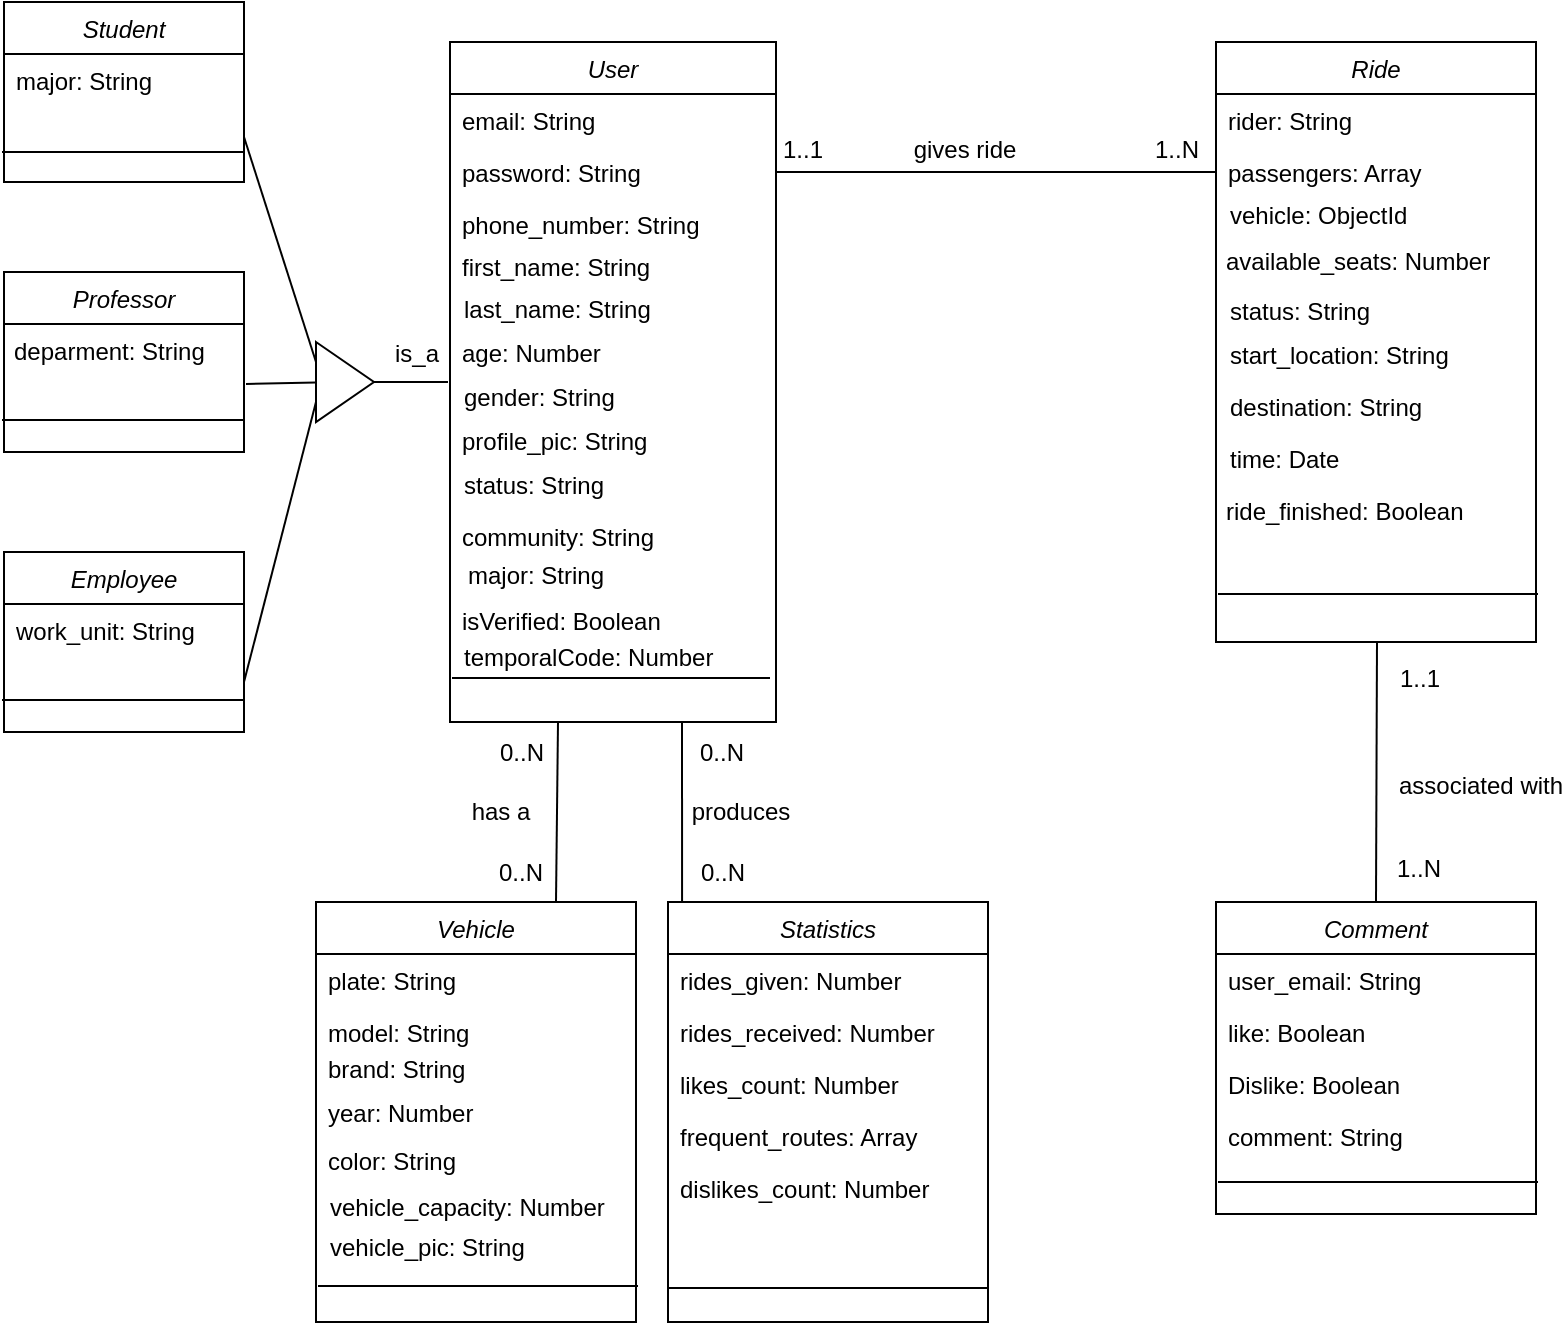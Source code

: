 <mxfile version="13.5.3" type="device"><diagram id="C5RBs43oDa-KdzZeNtuy" name="Page-1"><mxGraphModel dx="868" dy="415" grid="1" gridSize="10" guides="1" tooltips="1" connect="1" arrows="1" fold="1" page="1" pageScale="1" pageWidth="827" pageHeight="1169" math="0" shadow="0"><root><mxCell id="WIyWlLk6GJQsqaUBKTNV-0"/><mxCell id="WIyWlLk6GJQsqaUBKTNV-1" parent="WIyWlLk6GJQsqaUBKTNV-0"/><mxCell id="IxitR1yKdZbXFhlPMZrt-47" value="" style="endArrow=none;html=1;exitX=1;exitY=1.5;exitDx=0;exitDy=0;exitPerimeter=0;entryX=0;entryY=0.75;entryDx=0;entryDy=0;" parent="WIyWlLk6GJQsqaUBKTNV-1" source="IxitR1yKdZbXFhlPMZrt-43" target="IxitR1yKdZbXFhlPMZrt-38" edge="1"><mxGeometry width="50" height="50" relative="1" as="geometry"><mxPoint x="160" y="450" as="sourcePoint"/><mxPoint x="230.711" y="400" as="targetPoint"/></mxGeometry></mxCell><mxCell id="6f8FTRM_LSFGrwMSHbbY-3" value="" style="endArrow=none;html=1;entryX=0.75;entryY=0;entryDx=0;entryDy=0;" parent="WIyWlLk6GJQsqaUBKTNV-1" edge="1" target="zkfFHV4jXpPFQw0GAbJ--17"><mxGeometry width="50" height="50" relative="1" as="geometry"><mxPoint x="301" y="440" as="sourcePoint"/><mxPoint x="300.5" y="664" as="targetPoint"/></mxGeometry></mxCell><mxCell id="zkfFHV4jXpPFQw0GAbJ--0" value="User" style="swimlane;fontStyle=2;align=center;verticalAlign=top;childLayout=stackLayout;horizontal=1;startSize=26;horizontalStack=0;resizeParent=1;resizeLast=0;collapsible=1;marginBottom=0;rounded=0;shadow=0;strokeWidth=1;" parent="WIyWlLk6GJQsqaUBKTNV-1" vertex="1"><mxGeometry x="247" y="100" width="163" height="340" as="geometry"><mxRectangle x="230" y="140" width="160" height="26" as="alternateBounds"/></mxGeometry></mxCell><mxCell id="zkfFHV4jXpPFQw0GAbJ--1" value="email: String" style="text;align=left;verticalAlign=top;spacingLeft=4;spacingRight=4;overflow=hidden;rotatable=0;points=[[0,0.5],[1,0.5]];portConstraint=eastwest;" parent="zkfFHV4jXpPFQw0GAbJ--0" vertex="1"><mxGeometry y="26" width="163" height="26" as="geometry"/></mxCell><mxCell id="zkfFHV4jXpPFQw0GAbJ--2" value="password: String" style="text;align=left;verticalAlign=top;spacingLeft=4;spacingRight=4;overflow=hidden;rotatable=0;points=[[0,0.5],[1,0.5]];portConstraint=eastwest;rounded=0;shadow=0;html=0;" parent="zkfFHV4jXpPFQw0GAbJ--0" vertex="1"><mxGeometry y="52" width="163" height="26" as="geometry"/></mxCell><mxCell id="zkfFHV4jXpPFQw0GAbJ--3" value="phone_number: String" style="text;align=left;verticalAlign=top;spacingLeft=4;spacingRight=4;overflow=hidden;rotatable=0;points=[[0,0.5],[1,0.5]];portConstraint=eastwest;rounded=0;shadow=0;html=0;" parent="zkfFHV4jXpPFQw0GAbJ--0" vertex="1"><mxGeometry y="78" width="163" height="26" as="geometry"/></mxCell><mxCell id="czTo8CAysftSKoVWYNCF-7" value="Ride" style="swimlane;fontStyle=2;align=center;verticalAlign=top;childLayout=stackLayout;horizontal=1;startSize=26;horizontalStack=0;resizeParent=1;resizeLast=0;collapsible=1;marginBottom=0;rounded=0;shadow=0;strokeWidth=1;" parent="WIyWlLk6GJQsqaUBKTNV-1" vertex="1"><mxGeometry x="630" y="100" width="160" height="300" as="geometry"><mxRectangle x="230" y="140" width="160" height="26" as="alternateBounds"/></mxGeometry></mxCell><mxCell id="czTo8CAysftSKoVWYNCF-8" value="rider: String" style="text;align=left;verticalAlign=top;spacingLeft=4;spacingRight=4;overflow=hidden;rotatable=0;points=[[0,0.5],[1,0.5]];portConstraint=eastwest;" parent="czTo8CAysftSKoVWYNCF-7" vertex="1"><mxGeometry y="26" width="160" height="26" as="geometry"/></mxCell><mxCell id="czTo8CAysftSKoVWYNCF-9" value="passengers: Array" style="text;align=left;verticalAlign=top;spacingLeft=4;spacingRight=4;overflow=hidden;rotatable=0;points=[[0,0.5],[1,0.5]];portConstraint=eastwest;rounded=0;shadow=0;html=0;" parent="czTo8CAysftSKoVWYNCF-7" vertex="1"><mxGeometry y="52" width="160" height="26" as="geometry"/></mxCell><mxCell id="czTo8CAysftSKoVWYNCF-22" value="1..1" style="text;html=1;align=center;verticalAlign=middle;resizable=0;points=[];autosize=1;" parent="WIyWlLk6GJQsqaUBKTNV-1" vertex="1"><mxGeometry x="403" y="144" width="40" height="20" as="geometry"/></mxCell><mxCell id="czTo8CAysftSKoVWYNCF-23" value="1..N" style="text;html=1;align=center;verticalAlign=middle;resizable=0;points=[];autosize=1;" parent="WIyWlLk6GJQsqaUBKTNV-1" vertex="1"><mxGeometry x="590" y="144" width="40" height="20" as="geometry"/></mxCell><mxCell id="czTo8CAysftSKoVWYNCF-24" value="gives ride" style="text;html=1;align=center;verticalAlign=middle;resizable=0;points=[];autosize=1;" parent="WIyWlLk6GJQsqaUBKTNV-1" vertex="1"><mxGeometry x="469" y="144" width="70" height="20" as="geometry"/></mxCell><mxCell id="6f8FTRM_LSFGrwMSHbbY-0" value="0..N" style="resizable=0;align=left;verticalAlign=bottom;labelBackgroundColor=none;fontSize=12;" parent="WIyWlLk6GJQsqaUBKTNV-1" connectable="0" vertex="1"><mxGeometry x="270" y="460" as="geometry"><mxPoint y="4" as="offset"/></mxGeometry></mxCell><mxCell id="6f8FTRM_LSFGrwMSHbbY-1" value="0..N" style="resizable=0;align=right;verticalAlign=bottom;labelBackgroundColor=none;fontSize=12;" parent="WIyWlLk6GJQsqaUBKTNV-1" connectable="0" vertex="1"><mxGeometry x="302" y="520" as="geometry"><mxPoint x="-7" y="4" as="offset"/></mxGeometry></mxCell><mxCell id="6f8FTRM_LSFGrwMSHbbY-2" value="has a" style="text;html=1;resizable=0;points=[];;align=center;verticalAlign=middle;labelBackgroundColor=none;rounded=0;shadow=0;strokeWidth=1;fontSize=12;" parent="WIyWlLk6GJQsqaUBKTNV-1" vertex="1" connectable="0"><mxGeometry x="310" y="445" as="geometry"><mxPoint x="-38" y="40" as="offset"/></mxGeometry></mxCell><mxCell id="6f8FTRM_LSFGrwMSHbbY-4" value="" style="endArrow=none;html=1;exitX=0;exitY=0.5;exitDx=0;exitDy=0;entryX=0.175;entryY=1.05;entryDx=0;entryDy=0;entryPerimeter=0;" parent="WIyWlLk6GJQsqaUBKTNV-1" source="czTo8CAysftSKoVWYNCF-9" target="czTo8CAysftSKoVWYNCF-22" edge="1"><mxGeometry width="50" height="50" relative="1" as="geometry"><mxPoint x="520" y="185" as="sourcePoint"/><mxPoint x="410" y="185" as="targetPoint"/></mxGeometry></mxCell><mxCell id="czTo8CAysftSKoVWYNCF-1" value="gender: String" style="text;align=left;verticalAlign=top;spacingLeft=4;spacingRight=4;overflow=hidden;rotatable=0;points=[[0,0.5],[1,0.5]];portConstraint=eastwest;rounded=0;shadow=0;html=0;" parent="WIyWlLk6GJQsqaUBKTNV-1" vertex="1"><mxGeometry x="248" y="264" width="160" height="26" as="geometry"/></mxCell><mxCell id="6f8FTRM_LSFGrwMSHbbY-11" value="profile_pic: String" style="text;align=left;verticalAlign=top;spacingLeft=4;spacingRight=4;overflow=hidden;rotatable=0;points=[[0,0.5],[1,0.5]];portConstraint=eastwest;rounded=0;shadow=0;html=0;" parent="WIyWlLk6GJQsqaUBKTNV-1" vertex="1"><mxGeometry x="247" y="286" width="160" height="26" as="geometry"/></mxCell><mxCell id="6f8FTRM_LSFGrwMSHbbY-12" value="status: String" style="text;align=left;verticalAlign=top;spacingLeft=4;spacingRight=4;overflow=hidden;rotatable=0;points=[[0,0.5],[1,0.5]];portConstraint=eastwest;rounded=0;shadow=0;html=0;" parent="WIyWlLk6GJQsqaUBKTNV-1" vertex="1"><mxGeometry x="248" y="308" width="160" height="26" as="geometry"/></mxCell><mxCell id="6f8FTRM_LSFGrwMSHbbY-13" value="community: String" style="text;align=left;verticalAlign=top;spacingLeft=4;spacingRight=4;overflow=hidden;rotatable=0;points=[[0,0.5],[1,0.5]];portConstraint=eastwest;rounded=0;shadow=0;html=0;" parent="WIyWlLk6GJQsqaUBKTNV-1" vertex="1"><mxGeometry x="247" y="334" width="160" height="26" as="geometry"/></mxCell><mxCell id="6f8FTRM_LSFGrwMSHbbY-14" value="isVerified: Boolean" style="text;align=left;verticalAlign=top;spacingLeft=4;spacingRight=4;overflow=hidden;rotatable=0;points=[[0,0.5],[1,0.5]];portConstraint=eastwest;rounded=0;shadow=0;html=0;" parent="WIyWlLk6GJQsqaUBKTNV-1" vertex="1"><mxGeometry x="247" y="376" width="160" height="26" as="geometry"/></mxCell><mxCell id="6f8FTRM_LSFGrwMSHbbY-19" value="" style="line;html=1;strokeWidth=1;align=left;verticalAlign=middle;spacingTop=-1;spacingLeft=3;spacingRight=3;rotatable=0;labelPosition=right;points=[];portConstraint=eastwest;" parent="WIyWlLk6GJQsqaUBKTNV-1" vertex="1"><mxGeometry x="248" y="414" width="159" height="8" as="geometry"/></mxCell><mxCell id="zkfFHV4jXpPFQw0GAbJ--23" value="" style="line;html=1;strokeWidth=1;align=left;verticalAlign=middle;spacingTop=-1;spacingLeft=3;spacingRight=3;rotatable=0;labelPosition=right;points=[];portConstraint=eastwest;" parent="WIyWlLk6GJQsqaUBKTNV-1" vertex="1"><mxGeometry x="181" y="718" width="160" height="8" as="geometry"/></mxCell><mxCell id="6f8FTRM_LSFGrwMSHbbY-20" value="vehicle_capacity: Number&#xA;" style="text;align=left;verticalAlign=top;spacingLeft=4;spacingRight=4;overflow=hidden;rotatable=0;points=[[0,0.5],[1,0.5]];portConstraint=eastwest;rounded=0;shadow=0;html=0;" parent="WIyWlLk6GJQsqaUBKTNV-1" vertex="1"><mxGeometry x="181" y="669" width="160" height="26" as="geometry"/></mxCell><mxCell id="czTo8CAysftSKoVWYNCF-16" value="" style="line;html=1;strokeWidth=1;align=left;verticalAlign=middle;spacingTop=-1;spacingLeft=3;spacingRight=3;rotatable=0;labelPosition=right;points=[];portConstraint=eastwest;" parent="WIyWlLk6GJQsqaUBKTNV-1" vertex="1"><mxGeometry x="631" y="372" width="160" height="8" as="geometry"/></mxCell><mxCell id="czTo8CAysftSKoVWYNCF-12" value="time: Date" style="text;align=left;verticalAlign=top;spacingLeft=4;spacingRight=4;overflow=hidden;rotatable=0;points=[[0,0.5],[1,0.5]];portConstraint=eastwest;rounded=0;shadow=0;html=0;" parent="WIyWlLk6GJQsqaUBKTNV-1" vertex="1"><mxGeometry x="631" y="295" width="160" height="26" as="geometry"/></mxCell><mxCell id="czTo8CAysftSKoVWYNCF-13" value="ride_finished: Boolean" style="text;align=left;verticalAlign=top;spacingLeft=4;spacingRight=4;overflow=hidden;rotatable=0;points=[[0,0.5],[1,0.5]];portConstraint=eastwest;rounded=0;shadow=0;html=0;" parent="WIyWlLk6GJQsqaUBKTNV-1" vertex="1"><mxGeometry x="629" y="321" width="160" height="26" as="geometry"/></mxCell><mxCell id="czTo8CAysftSKoVWYNCF-15" value="destination: String" style="text;align=left;verticalAlign=top;spacingLeft=4;spacingRight=4;overflow=hidden;rotatable=0;points=[[0,0.5],[1,0.5]];portConstraint=eastwest;rounded=0;shadow=0;html=0;" parent="WIyWlLk6GJQsqaUBKTNV-1" vertex="1"><mxGeometry x="631" y="269" width="160" height="26" as="geometry"/></mxCell><mxCell id="czTo8CAysftSKoVWYNCF-10" value="start_location: String" style="text;align=left;verticalAlign=top;spacingLeft=4;spacingRight=4;overflow=hidden;rotatable=0;points=[[0,0.5],[1,0.5]];portConstraint=eastwest;rounded=0;shadow=0;html=0;" parent="WIyWlLk6GJQsqaUBKTNV-1" vertex="1"><mxGeometry x="631" y="243" width="160" height="26" as="geometry"/></mxCell><mxCell id="6f8FTRM_LSFGrwMSHbbY-31" value="status: String" style="text;align=left;verticalAlign=top;spacingLeft=4;spacingRight=4;overflow=hidden;rotatable=0;points=[[0,0.5],[1,0.5]];portConstraint=eastwest;rounded=0;shadow=0;html=0;" parent="WIyWlLk6GJQsqaUBKTNV-1" vertex="1"><mxGeometry x="631" y="221" width="160" height="26" as="geometry"/></mxCell><mxCell id="6f8FTRM_LSFGrwMSHbbY-33" value="Comment" style="swimlane;fontStyle=2;align=center;verticalAlign=top;childLayout=stackLayout;horizontal=1;startSize=26;horizontalStack=0;resizeParent=1;resizeLast=0;collapsible=1;marginBottom=0;rounded=0;shadow=0;strokeWidth=1;" parent="WIyWlLk6GJQsqaUBKTNV-1" vertex="1"><mxGeometry x="630" y="530" width="160" height="156" as="geometry"><mxRectangle x="550" y="140" width="160" height="26" as="alternateBounds"/></mxGeometry></mxCell><mxCell id="6f8FTRM_LSFGrwMSHbbY-34" value="user_email: String" style="text;align=left;verticalAlign=top;spacingLeft=4;spacingRight=4;overflow=hidden;rotatable=0;points=[[0,0.5],[1,0.5]];portConstraint=eastwest;" parent="6f8FTRM_LSFGrwMSHbbY-33" vertex="1"><mxGeometry y="26" width="160" height="26" as="geometry"/></mxCell><mxCell id="6f8FTRM_LSFGrwMSHbbY-35" value="like: Boolean" style="text;align=left;verticalAlign=top;spacingLeft=4;spacingRight=4;overflow=hidden;rotatable=0;points=[[0,0.5],[1,0.5]];portConstraint=eastwest;rounded=0;shadow=0;html=0;" parent="6f8FTRM_LSFGrwMSHbbY-33" vertex="1"><mxGeometry y="52" width="160" height="26" as="geometry"/></mxCell><mxCell id="6f8FTRM_LSFGrwMSHbbY-36" value="Dislike: Boolean" style="text;align=left;verticalAlign=top;spacingLeft=4;spacingRight=4;overflow=hidden;rotatable=0;points=[[0,0.5],[1,0.5]];portConstraint=eastwest;rounded=0;shadow=0;html=0;" parent="6f8FTRM_LSFGrwMSHbbY-33" vertex="1"><mxGeometry y="78" width="160" height="26" as="geometry"/></mxCell><mxCell id="6f8FTRM_LSFGrwMSHbbY-37" value="comment: String" style="text;align=left;verticalAlign=top;spacingLeft=4;spacingRight=4;overflow=hidden;rotatable=0;points=[[0,0.5],[1,0.5]];portConstraint=eastwest;rounded=0;shadow=0;html=0;" parent="6f8FTRM_LSFGrwMSHbbY-33" vertex="1"><mxGeometry y="104" width="160" height="26" as="geometry"/></mxCell><mxCell id="6f8FTRM_LSFGrwMSHbbY-38" value="1..1" style="resizable=0;align=left;verticalAlign=bottom;labelBackgroundColor=none;fontSize=12;" parent="WIyWlLk6GJQsqaUBKTNV-1" connectable="0" vertex="1"><mxGeometry x="720" y="423" as="geometry"><mxPoint y="4" as="offset"/></mxGeometry></mxCell><mxCell id="6f8FTRM_LSFGrwMSHbbY-39" value="1..N" style="resizable=0;align=right;verticalAlign=bottom;labelBackgroundColor=none;fontSize=12;" parent="WIyWlLk6GJQsqaUBKTNV-1" connectable="0" vertex="1"><mxGeometry x="751" y="518" as="geometry"><mxPoint x="-7" y="4" as="offset"/></mxGeometry></mxCell><mxCell id="6f8FTRM_LSFGrwMSHbbY-40" value="&lt;span class=&quot;st&quot;&gt;associated with&lt;/span&gt;" style="text;html=1;resizable=0;points=[];;align=center;verticalAlign=middle;labelBackgroundColor=none;rounded=0;shadow=0;strokeWidth=1;fontSize=12;" parent="WIyWlLk6GJQsqaUBKTNV-1" vertex="1" connectable="0"><mxGeometry x="800" y="432" as="geometry"><mxPoint x="-38" y="40" as="offset"/></mxGeometry></mxCell><mxCell id="6f8FTRM_LSFGrwMSHbbY-41" value="" style="line;html=1;strokeWidth=1;align=left;verticalAlign=middle;spacingTop=-1;spacingLeft=3;spacingRight=3;rotatable=0;labelPosition=right;points=[];portConstraint=eastwest;" parent="WIyWlLk6GJQsqaUBKTNV-1" vertex="1"><mxGeometry x="631" y="666" width="160" height="8" as="geometry"/></mxCell><mxCell id="6f8FTRM_LSFGrwMSHbbY-43" value="" style="endArrow=none;html=1;exitX=0.5;exitY=1;exitDx=0;exitDy=0;" parent="WIyWlLk6GJQsqaUBKTNV-1" edge="1"><mxGeometry width="50" height="50" relative="1" as="geometry"><mxPoint x="710.5" y="400" as="sourcePoint"/><mxPoint x="710" y="530" as="targetPoint"/></mxGeometry></mxCell><mxCell id="6f8FTRM_LSFGrwMSHbbY-44" value="vehicle_pic: String&#xA;" style="text;align=left;verticalAlign=top;spacingLeft=4;spacingRight=4;overflow=hidden;rotatable=0;points=[[0,0.5],[1,0.5]];portConstraint=eastwest;rounded=0;shadow=0;html=0;" parent="WIyWlLk6GJQsqaUBKTNV-1" vertex="1"><mxGeometry x="181" y="689" width="160" height="26" as="geometry"/></mxCell><mxCell id="IxitR1yKdZbXFhlPMZrt-17" value="0..N" style="resizable=0;align=left;verticalAlign=bottom;labelBackgroundColor=none;fontSize=12;" parent="WIyWlLk6GJQsqaUBKTNV-1" connectable="0" vertex="1"><mxGeometry x="370" y="460" as="geometry"><mxPoint y="4" as="offset"/></mxGeometry></mxCell><mxCell id="IxitR1yKdZbXFhlPMZrt-18" value="0..N" style="resizable=0;align=right;verticalAlign=bottom;labelBackgroundColor=none;fontSize=12;" parent="WIyWlLk6GJQsqaUBKTNV-1" connectable="0" vertex="1"><mxGeometry x="403" y="520" as="geometry"><mxPoint x="-7" y="4" as="offset"/></mxGeometry></mxCell><mxCell id="IxitR1yKdZbXFhlPMZrt-19" value="produces" style="text;html=1;resizable=0;points=[];;align=center;verticalAlign=middle;labelBackgroundColor=none;rounded=0;shadow=0;strokeWidth=1;fontSize=12;" parent="WIyWlLk6GJQsqaUBKTNV-1" vertex="1" connectable="0"><mxGeometry x="430" y="445" as="geometry"><mxPoint x="-38" y="40" as="offset"/></mxGeometry></mxCell><mxCell id="IxitR1yKdZbXFhlPMZrt-20" value="" style="endArrow=none;html=1;entryX=0.044;entryY=0.005;entryDx=0;entryDy=0;entryPerimeter=0;" parent="WIyWlLk6GJQsqaUBKTNV-1" edge="1" target="IxitR1yKdZbXFhlPMZrt-31"><mxGeometry width="50" height="50" relative="1" as="geometry"><mxPoint x="363" y="440" as="sourcePoint"/><mxPoint x="358" y="660" as="targetPoint"/></mxGeometry></mxCell><mxCell id="6f8FTRM_LSFGrwMSHbbY-10" value="age: Number" style="text;align=left;verticalAlign=top;spacingLeft=4;spacingRight=4;overflow=hidden;rotatable=0;points=[[0,0.5],[1,0.5]];portConstraint=eastwest;rounded=0;shadow=0;html=0;" parent="WIyWlLk6GJQsqaUBKTNV-1" vertex="1"><mxGeometry x="247" y="242" width="160" height="26" as="geometry"/></mxCell><mxCell id="IxitR1yKdZbXFhlPMZrt-21" value="first_name: String" style="text;align=left;verticalAlign=top;spacingLeft=4;spacingRight=4;overflow=hidden;rotatable=0;points=[[0,0.5],[1,0.5]];portConstraint=eastwest;rounded=0;shadow=0;html=0;" parent="WIyWlLk6GJQsqaUBKTNV-1" vertex="1"><mxGeometry x="247" y="199" width="160" height="26" as="geometry"/></mxCell><mxCell id="IxitR1yKdZbXFhlPMZrt-22" value="last_name: String" style="text;align=left;verticalAlign=top;spacingLeft=4;spacingRight=4;overflow=hidden;rotatable=0;points=[[0,0.5],[1,0.5]];portConstraint=eastwest;rounded=0;shadow=0;html=0;" parent="WIyWlLk6GJQsqaUBKTNV-1" vertex="1"><mxGeometry x="248" y="220" width="160" height="26" as="geometry"/></mxCell><mxCell id="IxitR1yKdZbXFhlPMZrt-37" value="" style="line;html=1;strokeWidth=1;align=left;verticalAlign=middle;spacingTop=-1;spacingLeft=3;spacingRight=3;rotatable=0;labelPosition=right;points=[];portConstraint=eastwest;" parent="WIyWlLk6GJQsqaUBKTNV-1" vertex="1"><mxGeometry x="23" y="285" width="121" height="8" as="geometry"/></mxCell><mxCell id="IxitR1yKdZbXFhlPMZrt-38" value="" style="triangle;whiteSpace=wrap;html=1;" parent="WIyWlLk6GJQsqaUBKTNV-1" vertex="1"><mxGeometry x="180" y="250" width="29" height="40" as="geometry"/></mxCell><mxCell id="IxitR1yKdZbXFhlPMZrt-39" value="Student" style="swimlane;fontStyle=2;align=center;verticalAlign=top;childLayout=stackLayout;horizontal=1;startSize=26;horizontalStack=0;resizeParent=1;resizeLast=0;collapsible=1;marginBottom=0;rounded=0;shadow=0;strokeWidth=1;" parent="WIyWlLk6GJQsqaUBKTNV-1" vertex="1"><mxGeometry x="24" y="80" width="120" height="90" as="geometry"><mxRectangle x="550" y="140" width="160" height="26" as="alternateBounds"/></mxGeometry></mxCell><mxCell id="IxitR1yKdZbXFhlPMZrt-40" value="major: String" style="text;align=left;verticalAlign=top;spacingLeft=4;spacingRight=4;overflow=hidden;rotatable=0;points=[[0,0.5],[1,0.5]];portConstraint=eastwest;rounded=0;shadow=0;html=0;" parent="IxitR1yKdZbXFhlPMZrt-39" vertex="1"><mxGeometry y="26" width="120" height="26" as="geometry"/></mxCell><mxCell id="IxitR1yKdZbXFhlPMZrt-41" value="" style="line;html=1;strokeWidth=1;align=left;verticalAlign=middle;spacingTop=-1;spacingLeft=3;spacingRight=3;rotatable=0;labelPosition=right;points=[];portConstraint=eastwest;" parent="WIyWlLk6GJQsqaUBKTNV-1" vertex="1"><mxGeometry x="23" y="151" width="121" height="8" as="geometry"/></mxCell><mxCell id="IxitR1yKdZbXFhlPMZrt-42" value="Employee" style="swimlane;fontStyle=2;align=center;verticalAlign=top;childLayout=stackLayout;horizontal=1;startSize=26;horizontalStack=0;resizeParent=1;resizeLast=0;collapsible=1;marginBottom=0;rounded=0;shadow=0;strokeWidth=1;" parent="WIyWlLk6GJQsqaUBKTNV-1" vertex="1"><mxGeometry x="24" y="355" width="120" height="90" as="geometry"><mxRectangle x="550" y="140" width="160" height="26" as="alternateBounds"/></mxGeometry></mxCell><mxCell id="IxitR1yKdZbXFhlPMZrt-43" value="work_unit: String" style="text;align=left;verticalAlign=top;spacingLeft=4;spacingRight=4;overflow=hidden;rotatable=0;points=[[0,0.5],[1,0.5]];portConstraint=eastwest;rounded=0;shadow=0;html=0;" parent="IxitR1yKdZbXFhlPMZrt-42" vertex="1"><mxGeometry y="26" width="120" height="26" as="geometry"/></mxCell><mxCell id="IxitR1yKdZbXFhlPMZrt-44" value="" style="line;html=1;strokeWidth=1;align=left;verticalAlign=middle;spacingTop=-1;spacingLeft=3;spacingRight=3;rotatable=0;labelPosition=right;points=[];portConstraint=eastwest;" parent="WIyWlLk6GJQsqaUBKTNV-1" vertex="1"><mxGeometry x="23" y="425" width="121" height="8" as="geometry"/></mxCell><mxCell id="IxitR1yKdZbXFhlPMZrt-45" value="" style="endArrow=none;html=1;entryX=0;entryY=0.25;entryDx=0;entryDy=0;exitX=1;exitY=0.75;exitDx=0;exitDy=0;" parent="WIyWlLk6GJQsqaUBKTNV-1" source="IxitR1yKdZbXFhlPMZrt-39" target="IxitR1yKdZbXFhlPMZrt-38" edge="1"><mxGeometry width="50" height="50" relative="1" as="geometry"><mxPoint x="160" y="140" as="sourcePoint"/><mxPoint x="190" y="243" as="targetPoint"/></mxGeometry></mxCell><mxCell id="IxitR1yKdZbXFhlPMZrt-46" value="" style="endArrow=none;html=1;" parent="WIyWlLk6GJQsqaUBKTNV-1" target="IxitR1yKdZbXFhlPMZrt-38" edge="1"><mxGeometry width="50" height="50" relative="1" as="geometry"><mxPoint x="145" y="271" as="sourcePoint"/><mxPoint x="188" y="271" as="targetPoint"/></mxGeometry></mxCell><mxCell id="IxitR1yKdZbXFhlPMZrt-48" value="deparment: String" style="text;align=left;verticalAlign=top;spacingLeft=4;spacingRight=4;overflow=hidden;rotatable=0;points=[[0,0.5],[1,0.5]];portConstraint=eastwest;rounded=0;shadow=0;html=0;" parent="WIyWlLk6GJQsqaUBKTNV-1" vertex="1"><mxGeometry x="23" y="241" width="120" height="26" as="geometry"/></mxCell><mxCell id="IxitR1yKdZbXFhlPMZrt-11" value="Professor" style="swimlane;fontStyle=2;align=center;verticalAlign=top;childLayout=stackLayout;horizontal=1;startSize=26;horizontalStack=0;resizeParent=1;resizeLast=0;collapsible=1;marginBottom=0;rounded=0;shadow=0;strokeWidth=1;" parent="WIyWlLk6GJQsqaUBKTNV-1" vertex="1"><mxGeometry x="24" y="215" width="120" height="90" as="geometry"><mxRectangle x="550" y="140" width="160" height="26" as="alternateBounds"/></mxGeometry></mxCell><mxCell id="IxitR1yKdZbXFhlPMZrt-50" value="" style="endArrow=none;html=1;exitX=1;exitY=0.5;exitDx=0;exitDy=0;" parent="WIyWlLk6GJQsqaUBKTNV-1" source="IxitR1yKdZbXFhlPMZrt-38" edge="1"><mxGeometry width="50" height="50" relative="1" as="geometry"><mxPoint x="215" y="270" as="sourcePoint"/><mxPoint x="246" y="270" as="targetPoint"/></mxGeometry></mxCell><mxCell id="IxitR1yKdZbXFhlPMZrt-16" value="" style="line;html=1;strokeWidth=1;align=left;verticalAlign=middle;spacingTop=-1;spacingLeft=3;spacingRight=3;rotatable=0;labelPosition=right;points=[];portConstraint=eastwest;" parent="WIyWlLk6GJQsqaUBKTNV-1" vertex="1"><mxGeometry x="356" y="719" width="160" height="8" as="geometry"/></mxCell><mxCell id="IxitR1yKdZbXFhlPMZrt-51" value="is_a" style="text;html=1;align=center;verticalAlign=middle;resizable=0;points=[];autosize=1;" parent="WIyWlLk6GJQsqaUBKTNV-1" vertex="1"><mxGeometry x="210" y="246" width="40" height="20" as="geometry"/></mxCell><mxCell id="I2GzWyALuwwTA1MYc1CG-0" value="major: String" style="text;align=left;verticalAlign=top;spacingLeft=4;spacingRight=4;overflow=hidden;rotatable=0;points=[[0,0.5],[1,0.5]];portConstraint=eastwest;rounded=0;shadow=0;html=0;" parent="WIyWlLk6GJQsqaUBKTNV-1" vertex="1"><mxGeometry x="250" y="353" width="160" height="26" as="geometry"/></mxCell><mxCell id="I2GzWyALuwwTA1MYc1CG-1" value="temporalCode: Number" style="text;align=left;verticalAlign=top;spacingLeft=4;spacingRight=4;overflow=hidden;rotatable=0;points=[[0,0.5],[1,0.5]];portConstraint=eastwest;rounded=0;shadow=0;html=0;" parent="WIyWlLk6GJQsqaUBKTNV-1" vertex="1"><mxGeometry x="248" y="394" width="160" height="26" as="geometry"/></mxCell><mxCell id="6f8FTRM_LSFGrwMSHbbY-32" value="available_seats: Number&#xA;" style="text;align=left;verticalAlign=top;spacingLeft=4;spacingRight=4;overflow=hidden;rotatable=0;points=[[0,0.5],[1,0.5]];portConstraint=eastwest;rounded=0;shadow=0;html=0;" parent="WIyWlLk6GJQsqaUBKTNV-1" vertex="1"><mxGeometry x="629" y="196" width="160" height="26" as="geometry"/></mxCell><mxCell id="cXDnxP3wha5n9MXEX3Ry-0" value="vehicle: ObjectId" style="text;align=left;verticalAlign=top;spacingLeft=4;spacingRight=4;overflow=hidden;rotatable=0;points=[[0,0.5],[1,0.5]];portConstraint=eastwest;rounded=0;shadow=0;html=0;" parent="WIyWlLk6GJQsqaUBKTNV-1" vertex="1"><mxGeometry x="631" y="173" width="160" height="26" as="geometry"/></mxCell><mxCell id="zkfFHV4jXpPFQw0GAbJ--21" value="color: String" style="text;align=left;verticalAlign=top;spacingLeft=4;spacingRight=4;overflow=hidden;rotatable=0;points=[[0,0.5],[1,0.5]];portConstraint=eastwest;rounded=0;shadow=0;html=0;" parent="WIyWlLk6GJQsqaUBKTNV-1" vertex="1"><mxGeometry x="180" y="646" width="160" height="26" as="geometry"/></mxCell><mxCell id="zkfFHV4jXpPFQw0GAbJ--20" value="year: Number" style="text;align=left;verticalAlign=top;spacingLeft=4;spacingRight=4;overflow=hidden;rotatable=0;points=[[0,0.5],[1,0.5]];portConstraint=eastwest;rounded=0;shadow=0;html=0;" parent="WIyWlLk6GJQsqaUBKTNV-1" vertex="1"><mxGeometry x="180" y="622" width="160" height="26" as="geometry"/></mxCell><mxCell id="cXDnxP3wha5n9MXEX3Ry-1" value="brand: String" style="text;align=left;verticalAlign=top;spacingLeft=4;spacingRight=4;overflow=hidden;rotatable=0;points=[[0,0.5],[1,0.5]];portConstraint=eastwest;rounded=0;shadow=0;html=0;" parent="WIyWlLk6GJQsqaUBKTNV-1" vertex="1"><mxGeometry x="180" y="600" width="160" height="26" as="geometry"/></mxCell><mxCell id="zkfFHV4jXpPFQw0GAbJ--17" value="Vehicle" style="swimlane;fontStyle=2;align=center;verticalAlign=top;childLayout=stackLayout;horizontal=1;startSize=26;horizontalStack=0;resizeParent=1;resizeLast=0;collapsible=1;marginBottom=0;rounded=0;shadow=0;strokeWidth=1;" parent="WIyWlLk6GJQsqaUBKTNV-1" vertex="1"><mxGeometry x="180" y="530" width="160" height="210" as="geometry"><mxRectangle x="550" y="140" width="160" height="26" as="alternateBounds"/></mxGeometry></mxCell><mxCell id="zkfFHV4jXpPFQw0GAbJ--18" value="plate: String" style="text;align=left;verticalAlign=top;spacingLeft=4;spacingRight=4;overflow=hidden;rotatable=0;points=[[0,0.5],[1,0.5]];portConstraint=eastwest;" parent="zkfFHV4jXpPFQw0GAbJ--17" vertex="1"><mxGeometry y="26" width="160" height="26" as="geometry"/></mxCell><mxCell id="zkfFHV4jXpPFQw0GAbJ--19" value="model: String" style="text;align=left;verticalAlign=top;spacingLeft=4;spacingRight=4;overflow=hidden;rotatable=0;points=[[0,0.5],[1,0.5]];portConstraint=eastwest;rounded=0;shadow=0;html=0;" parent="zkfFHV4jXpPFQw0GAbJ--17" vertex="1"><mxGeometry y="52" width="160" height="26" as="geometry"/></mxCell><mxCell id="IxitR1yKdZbXFhlPMZrt-31" value="Statistics" style="swimlane;fontStyle=2;align=center;verticalAlign=top;childLayout=stackLayout;horizontal=1;startSize=26;horizontalStack=0;resizeParent=1;resizeLast=0;collapsible=1;marginBottom=0;rounded=0;shadow=0;strokeWidth=1;" parent="WIyWlLk6GJQsqaUBKTNV-1" vertex="1"><mxGeometry x="356" y="530" width="160" height="210" as="geometry"><mxRectangle x="550" y="140" width="160" height="26" as="alternateBounds"/></mxGeometry></mxCell><mxCell id="IxitR1yKdZbXFhlPMZrt-32" value="rides_given: Number" style="text;align=left;verticalAlign=top;spacingLeft=4;spacingRight=4;overflow=hidden;rotatable=0;points=[[0,0.5],[1,0.5]];portConstraint=eastwest;rounded=0;shadow=0;html=0;" parent="IxitR1yKdZbXFhlPMZrt-31" vertex="1"><mxGeometry y="26" width="160" height="26" as="geometry"/></mxCell><mxCell id="IxitR1yKdZbXFhlPMZrt-33" value="rides_received: Number" style="text;align=left;verticalAlign=top;spacingLeft=4;spacingRight=4;overflow=hidden;rotatable=0;points=[[0,0.5],[1,0.5]];portConstraint=eastwest;rounded=0;shadow=0;html=0;" parent="IxitR1yKdZbXFhlPMZrt-31" vertex="1"><mxGeometry y="52" width="160" height="26" as="geometry"/></mxCell><mxCell id="IxitR1yKdZbXFhlPMZrt-34" value="likes_count: Number&#xA;" style="text;align=left;verticalAlign=top;spacingLeft=4;spacingRight=4;overflow=hidden;rotatable=0;points=[[0,0.5],[1,0.5]];portConstraint=eastwest;rounded=0;shadow=0;html=0;" parent="IxitR1yKdZbXFhlPMZrt-31" vertex="1"><mxGeometry y="78" width="160" height="26" as="geometry"/></mxCell><mxCell id="IxitR1yKdZbXFhlPMZrt-35" value="frequent_routes: Array&#xA;" style="text;align=left;verticalAlign=top;spacingLeft=4;spacingRight=4;overflow=hidden;rotatable=0;points=[[0,0.5],[1,0.5]];portConstraint=eastwest;rounded=0;shadow=0;html=0;" parent="IxitR1yKdZbXFhlPMZrt-31" vertex="1"><mxGeometry y="104" width="160" height="26" as="geometry"/></mxCell><mxCell id="IxitR1yKdZbXFhlPMZrt-36" value="dislikes_count: Number&#xA;" style="text;align=left;verticalAlign=top;spacingLeft=4;spacingRight=4;overflow=hidden;rotatable=0;points=[[0,0.5],[1,0.5]];portConstraint=eastwest;rounded=0;shadow=0;html=0;" parent="IxitR1yKdZbXFhlPMZrt-31" vertex="1"><mxGeometry y="130" width="160" height="26" as="geometry"/></mxCell></root></mxGraphModel></diagram></mxfile>